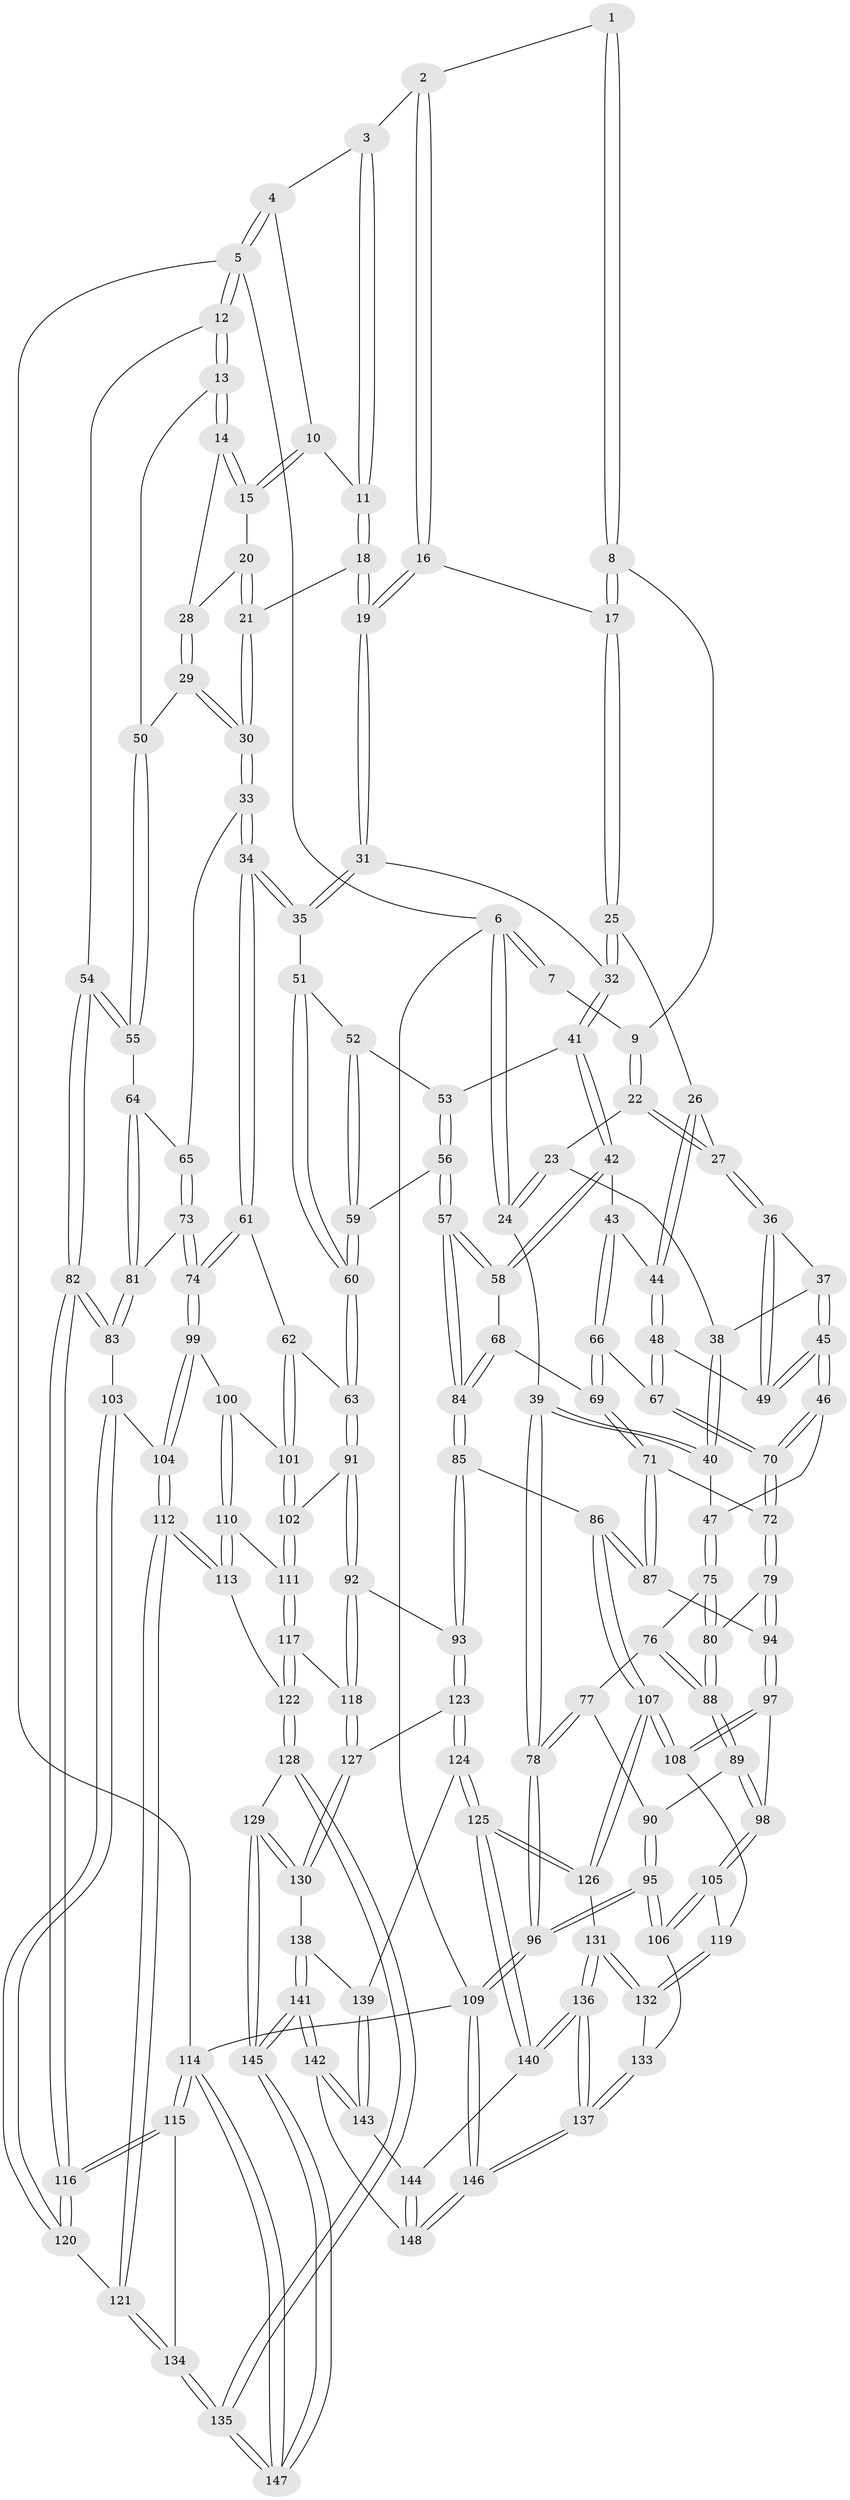 // coarse degree distribution, {3: 0.17567567567567569, 6: 0.13513513513513514, 5: 0.33783783783783783, 4: 0.28378378378378377, 8: 0.02702702702702703, 2: 0.013513513513513514, 7: 0.02702702702702703}
// Generated by graph-tools (version 1.1) at 2025/02/03/05/25 17:02:48]
// undirected, 148 vertices, 367 edges
graph export_dot {
graph [start="1"]
  node [color=gray90,style=filled];
  1 [pos="+0.4753463708305532+0"];
  2 [pos="+0.5681265499020249+0"];
  3 [pos="+0.6489891203131223+0"];
  4 [pos="+1+0"];
  5 [pos="+1+0"];
  6 [pos="+0+0"];
  7 [pos="+0.1275982158568609+0"];
  8 [pos="+0.33997972320975517+0.09940574650385228"];
  9 [pos="+0.17681142126008348+0.05396004816404874"];
  10 [pos="+0.8799566967365162+0.04902844450575246"];
  11 [pos="+0.7937033326132483+0.0585688328813271"];
  12 [pos="+1+0.12380199989353258"];
  13 [pos="+1+0.15108812850724632"];
  14 [pos="+1+0.1475786164779019"];
  15 [pos="+0.9158419934465816+0.10010264781441926"];
  16 [pos="+0.5733222489650087+0.06628874827954684"];
  17 [pos="+0.3589019327071982+0.1397715514398724"];
  18 [pos="+0.777570394039609+0.12165321397141644"];
  19 [pos="+0.5926861637244507+0.12981926731681376"];
  20 [pos="+0.8524316177102796+0.15896007563624012"];
  21 [pos="+0.8058249506783854+0.17152534734659328"];
  22 [pos="+0.14676375002097858+0.11592852642797148"];
  23 [pos="+0.09936980197083933+0.1451234745184999"];
  24 [pos="+0+0.0395152432263407"];
  25 [pos="+0.36019920680137363+0.1938812355659546"];
  26 [pos="+0.3587996355237122+0.1948000650391847"];
  27 [pos="+0.2478192606085061+0.23622534595336442"];
  28 [pos="+0.9192527755471092+0.19417421686679456"];
  29 [pos="+0.8501923457627786+0.31226462900113316"];
  30 [pos="+0.7833325826933526+0.32184590647026945"];
  31 [pos="+0.5848722299011183+0.19417764139769875"];
  32 [pos="+0.4683499436207712+0.2622079378928676"];
  33 [pos="+0.7709337973633591+0.33231071040330873"];
  34 [pos="+0.754539997159248+0.33753283252256"];
  35 [pos="+0.6800163711811089+0.29619218186819374"];
  36 [pos="+0.2382547865685229+0.2636846256189578"];
  37 [pos="+0.13476992923471434+0.264151967548227"];
  38 [pos="+0.09184857214112406+0.1965030617312304"];
  39 [pos="+0+0.35981243639465915"];
  40 [pos="+0+0.34610921621835006"];
  41 [pos="+0.46230606817127107+0.3025104207488003"];
  42 [pos="+0.3920354573326194+0.3597554171304711"];
  43 [pos="+0.3851958637713874+0.3598556215884363"];
  44 [pos="+0.3273914761353268+0.33735161285497395"];
  45 [pos="+0.1097248720948222+0.38458766750146905"];
  46 [pos="+0.10627562832376024+0.3871104129619575"];
  47 [pos="+0.10223101677907026+0.38918992891956733"];
  48 [pos="+0.24550142151525853+0.34684961052926067"];
  49 [pos="+0.2391844746668733+0.3420084845471913"];
  50 [pos="+0.8784840814286188+0.31470194470238555"];
  51 [pos="+0.561280925276662+0.3756592385958416"];
  52 [pos="+0.5197721559968302+0.35680972512748654"];
  53 [pos="+0.48195958281264595+0.33357379969181455"];
  54 [pos="+1+0.3933414552421162"];
  55 [pos="+1+0.4050753429479019"];
  56 [pos="+0.47706281963548614+0.4748924435205632"];
  57 [pos="+0.4466525497194997+0.48422566547390994"];
  58 [pos="+0.3981957608067457+0.38962487465614765"];
  59 [pos="+0.5220634863224386+0.48245757580132176"];
  60 [pos="+0.5818921552292422+0.4975646069601624"];
  61 [pos="+0.703092841322356+0.4580358906369382"];
  62 [pos="+0.5903934153086116+0.49918223748866936"];
  63 [pos="+0.5854487131480016+0.5001091804631205"];
  64 [pos="+0.9607119421956776+0.4489312208942076"];
  65 [pos="+0.8233728378341688+0.3949916123789066"];
  66 [pos="+0.3324839819637885+0.4154420820010117"];
  67 [pos="+0.24854857383386855+0.3555630102484017"];
  68 [pos="+0.33797074271650995+0.478218935306199"];
  69 [pos="+0.32942999990245747+0.47698740999198036"];
  70 [pos="+0.26159389163243324+0.48007136657947347"];
  71 [pos="+0.2851846488444316+0.49185643492679293"];
  72 [pos="+0.2623482367085967+0.4822363903588662"];
  73 [pos="+0.8852133012964061+0.5234355987835672"];
  74 [pos="+0.7527214456994321+0.5434468069588897"];
  75 [pos="+0.10533363805031094+0.42206058037276417"];
  76 [pos="+0.0672931604029343+0.49722341669644154"];
  77 [pos="+0.061226991830037436+0.5035557597486735"];
  78 [pos="+0+0.5088766015964902"];
  79 [pos="+0.19224003351037058+0.5209269625372978"];
  80 [pos="+0.17579755836108615+0.5219058574129875"];
  81 [pos="+0.9052745920926117+0.5330090341639679"];
  82 [pos="+1+0.7053363598195024"];
  83 [pos="+0.9340434554154307+0.5941675666821168"];
  84 [pos="+0.42021381192809404+0.5085686802226516"];
  85 [pos="+0.407449969223511+0.6600725839879852"];
  86 [pos="+0.40208399131595646+0.6610993753767086"];
  87 [pos="+0.29571595265266376+0.5547620989640971"];
  88 [pos="+0.1458203085034715+0.5594322627633278"];
  89 [pos="+0.14318649517625434+0.5650284531572667"];
  90 [pos="+0.061632859029199905+0.5506929305648136"];
  91 [pos="+0.5638113598478507+0.5794155935317128"];
  92 [pos="+0.44895683847513956+0.6705655564802658"];
  93 [pos="+0.41795703329950806+0.6642593384481589"];
  94 [pos="+0.23823322054240817+0.5985410852361384"];
  95 [pos="+0+0.7597274659270671"];
  96 [pos="+0+0.8256803799753983"];
  97 [pos="+0.2328901214474638+0.6218350358815804"];
  98 [pos="+0.1391096388775651+0.6221047243323513"];
  99 [pos="+0.7520554570025747+0.5567604893430649"];
  100 [pos="+0.698664172975385+0.6055355988490626"];
  101 [pos="+0.670246897348316+0.6019349014563784"];
  102 [pos="+0.6140138596416638+0.6322737628661637"];
  103 [pos="+0.8799184365593649+0.6332395555967193"];
  104 [pos="+0.8025469380484587+0.6467601900259787"];
  105 [pos="+0.07447289026865501+0.7088742497958225"];
  106 [pos="+0+0.7409981869173173"];
  107 [pos="+0.3040342496310363+0.7184546055426795"];
  108 [pos="+0.2972895388308852+0.7160359003219842"];
  109 [pos="+0+1"];
  110 [pos="+0.6971343292917938+0.6199108829004396"];
  111 [pos="+0.6251488858828795+0.6689065157806293"];
  112 [pos="+0.752677102549326+0.7482480720001102"];
  113 [pos="+0.7220357805579055+0.7469285641800382"];
  114 [pos="+1+1"];
  115 [pos="+1+0.8250058186111917"];
  116 [pos="+1+0.7570188415754153"];
  117 [pos="+0.6253259767754163+0.6709835281956563"];
  118 [pos="+0.5057728513344689+0.7253826009181554"];
  119 [pos="+0.17149606473776785+0.7298625545572344"];
  120 [pos="+0.8897345287095167+0.7594610676682624"];
  121 [pos="+0.8116979476482876+0.7985853941881096"];
  122 [pos="+0.7026775398049346+0.751258143436407"];
  123 [pos="+0.41644187442448716+0.826480337231997"];
  124 [pos="+0.39678899419597685+0.8613832671655106"];
  125 [pos="+0.3918019649195349+0.8626386421025768"];
  126 [pos="+0.3025260172128348+0.8211287333723097"];
  127 [pos="+0.5306344937463539+0.7774307494771112"];
  128 [pos="+0.6318743971043341+0.8124574853958529"];
  129 [pos="+0.567983714349589+0.8247657949455915"];
  130 [pos="+0.5658837106147192+0.8236546661659432"];
  131 [pos="+0.2943087881568611+0.8303437512522438"];
  132 [pos="+0.19552687436649574+0.8203600067525414"];
  133 [pos="+0.18432087754723628+0.8300999788875821"];
  134 [pos="+0.8306264980704056+0.9152659029480555"];
  135 [pos="+0.7757535275281437+1"];
  136 [pos="+0.2219678474414611+1"];
  137 [pos="+0.03493200353998911+1"];
  138 [pos="+0.46353377702526766+0.8785797121623885"];
  139 [pos="+0.444668017095174+0.8773888775960794"];
  140 [pos="+0.3831189921055633+0.9132193596800237"];
  141 [pos="+0.5473918103483366+1"];
  142 [pos="+0.511582290154802+1"];
  143 [pos="+0.43691572699120323+0.9241121456197918"];
  144 [pos="+0.3937982824289162+0.9333499599536934"];
  145 [pos="+0.5717742912728059+1"];
  146 [pos="+0.03258810387256303+1"];
  147 [pos="+0.7373130362403277+1"];
  148 [pos="+0.4850841060919918+1"];
  1 -- 2;
  1 -- 8;
  1 -- 8;
  2 -- 3;
  2 -- 16;
  2 -- 16;
  3 -- 4;
  3 -- 11;
  3 -- 11;
  4 -- 5;
  4 -- 5;
  4 -- 10;
  5 -- 6;
  5 -- 12;
  5 -- 12;
  5 -- 114;
  6 -- 7;
  6 -- 7;
  6 -- 24;
  6 -- 24;
  6 -- 109;
  7 -- 9;
  8 -- 9;
  8 -- 17;
  8 -- 17;
  9 -- 22;
  9 -- 22;
  10 -- 11;
  10 -- 15;
  10 -- 15;
  11 -- 18;
  11 -- 18;
  12 -- 13;
  12 -- 13;
  12 -- 54;
  13 -- 14;
  13 -- 14;
  13 -- 50;
  14 -- 15;
  14 -- 15;
  14 -- 28;
  15 -- 20;
  16 -- 17;
  16 -- 19;
  16 -- 19;
  17 -- 25;
  17 -- 25;
  18 -- 19;
  18 -- 19;
  18 -- 21;
  19 -- 31;
  19 -- 31;
  20 -- 21;
  20 -- 21;
  20 -- 28;
  21 -- 30;
  21 -- 30;
  22 -- 23;
  22 -- 27;
  22 -- 27;
  23 -- 24;
  23 -- 24;
  23 -- 38;
  24 -- 39;
  25 -- 26;
  25 -- 32;
  25 -- 32;
  26 -- 27;
  26 -- 44;
  26 -- 44;
  27 -- 36;
  27 -- 36;
  28 -- 29;
  28 -- 29;
  29 -- 30;
  29 -- 30;
  29 -- 50;
  30 -- 33;
  30 -- 33;
  31 -- 32;
  31 -- 35;
  31 -- 35;
  32 -- 41;
  32 -- 41;
  33 -- 34;
  33 -- 34;
  33 -- 65;
  34 -- 35;
  34 -- 35;
  34 -- 61;
  34 -- 61;
  35 -- 51;
  36 -- 37;
  36 -- 49;
  36 -- 49;
  37 -- 38;
  37 -- 45;
  37 -- 45;
  38 -- 40;
  38 -- 40;
  39 -- 40;
  39 -- 40;
  39 -- 78;
  39 -- 78;
  40 -- 47;
  41 -- 42;
  41 -- 42;
  41 -- 53;
  42 -- 43;
  42 -- 58;
  42 -- 58;
  43 -- 44;
  43 -- 66;
  43 -- 66;
  44 -- 48;
  44 -- 48;
  45 -- 46;
  45 -- 46;
  45 -- 49;
  45 -- 49;
  46 -- 47;
  46 -- 70;
  46 -- 70;
  47 -- 75;
  47 -- 75;
  48 -- 49;
  48 -- 67;
  48 -- 67;
  50 -- 55;
  50 -- 55;
  51 -- 52;
  51 -- 60;
  51 -- 60;
  52 -- 53;
  52 -- 59;
  52 -- 59;
  53 -- 56;
  53 -- 56;
  54 -- 55;
  54 -- 55;
  54 -- 82;
  54 -- 82;
  55 -- 64;
  56 -- 57;
  56 -- 57;
  56 -- 59;
  57 -- 58;
  57 -- 58;
  57 -- 84;
  57 -- 84;
  58 -- 68;
  59 -- 60;
  59 -- 60;
  60 -- 63;
  60 -- 63;
  61 -- 62;
  61 -- 74;
  61 -- 74;
  62 -- 63;
  62 -- 101;
  62 -- 101;
  63 -- 91;
  63 -- 91;
  64 -- 65;
  64 -- 81;
  64 -- 81;
  65 -- 73;
  65 -- 73;
  66 -- 67;
  66 -- 69;
  66 -- 69;
  67 -- 70;
  67 -- 70;
  68 -- 69;
  68 -- 84;
  68 -- 84;
  69 -- 71;
  69 -- 71;
  70 -- 72;
  70 -- 72;
  71 -- 72;
  71 -- 87;
  71 -- 87;
  72 -- 79;
  72 -- 79;
  73 -- 74;
  73 -- 74;
  73 -- 81;
  74 -- 99;
  74 -- 99;
  75 -- 76;
  75 -- 80;
  75 -- 80;
  76 -- 77;
  76 -- 88;
  76 -- 88;
  77 -- 78;
  77 -- 78;
  77 -- 90;
  78 -- 96;
  78 -- 96;
  79 -- 80;
  79 -- 94;
  79 -- 94;
  80 -- 88;
  80 -- 88;
  81 -- 83;
  81 -- 83;
  82 -- 83;
  82 -- 83;
  82 -- 116;
  82 -- 116;
  83 -- 103;
  84 -- 85;
  84 -- 85;
  85 -- 86;
  85 -- 93;
  85 -- 93;
  86 -- 87;
  86 -- 87;
  86 -- 107;
  86 -- 107;
  87 -- 94;
  88 -- 89;
  88 -- 89;
  89 -- 90;
  89 -- 98;
  89 -- 98;
  90 -- 95;
  90 -- 95;
  91 -- 92;
  91 -- 92;
  91 -- 102;
  92 -- 93;
  92 -- 118;
  92 -- 118;
  93 -- 123;
  93 -- 123;
  94 -- 97;
  94 -- 97;
  95 -- 96;
  95 -- 96;
  95 -- 106;
  95 -- 106;
  96 -- 109;
  96 -- 109;
  97 -- 98;
  97 -- 108;
  97 -- 108;
  98 -- 105;
  98 -- 105;
  99 -- 100;
  99 -- 104;
  99 -- 104;
  100 -- 101;
  100 -- 110;
  100 -- 110;
  101 -- 102;
  101 -- 102;
  102 -- 111;
  102 -- 111;
  103 -- 104;
  103 -- 120;
  103 -- 120;
  104 -- 112;
  104 -- 112;
  105 -- 106;
  105 -- 106;
  105 -- 119;
  106 -- 133;
  107 -- 108;
  107 -- 108;
  107 -- 126;
  107 -- 126;
  108 -- 119;
  109 -- 146;
  109 -- 146;
  109 -- 114;
  110 -- 111;
  110 -- 113;
  110 -- 113;
  111 -- 117;
  111 -- 117;
  112 -- 113;
  112 -- 113;
  112 -- 121;
  112 -- 121;
  113 -- 122;
  114 -- 115;
  114 -- 115;
  114 -- 147;
  114 -- 147;
  115 -- 116;
  115 -- 116;
  115 -- 134;
  116 -- 120;
  116 -- 120;
  117 -- 118;
  117 -- 122;
  117 -- 122;
  118 -- 127;
  118 -- 127;
  119 -- 132;
  119 -- 132;
  120 -- 121;
  121 -- 134;
  121 -- 134;
  122 -- 128;
  122 -- 128;
  123 -- 124;
  123 -- 124;
  123 -- 127;
  124 -- 125;
  124 -- 125;
  124 -- 139;
  125 -- 126;
  125 -- 126;
  125 -- 140;
  125 -- 140;
  126 -- 131;
  127 -- 130;
  127 -- 130;
  128 -- 129;
  128 -- 135;
  128 -- 135;
  129 -- 130;
  129 -- 130;
  129 -- 145;
  129 -- 145;
  130 -- 138;
  131 -- 132;
  131 -- 132;
  131 -- 136;
  131 -- 136;
  132 -- 133;
  133 -- 137;
  133 -- 137;
  134 -- 135;
  134 -- 135;
  135 -- 147;
  135 -- 147;
  136 -- 137;
  136 -- 137;
  136 -- 140;
  136 -- 140;
  137 -- 146;
  137 -- 146;
  138 -- 139;
  138 -- 141;
  138 -- 141;
  139 -- 143;
  139 -- 143;
  140 -- 144;
  141 -- 142;
  141 -- 142;
  141 -- 145;
  141 -- 145;
  142 -- 143;
  142 -- 143;
  142 -- 148;
  143 -- 144;
  144 -- 148;
  144 -- 148;
  145 -- 147;
  145 -- 147;
  146 -- 148;
  146 -- 148;
}
